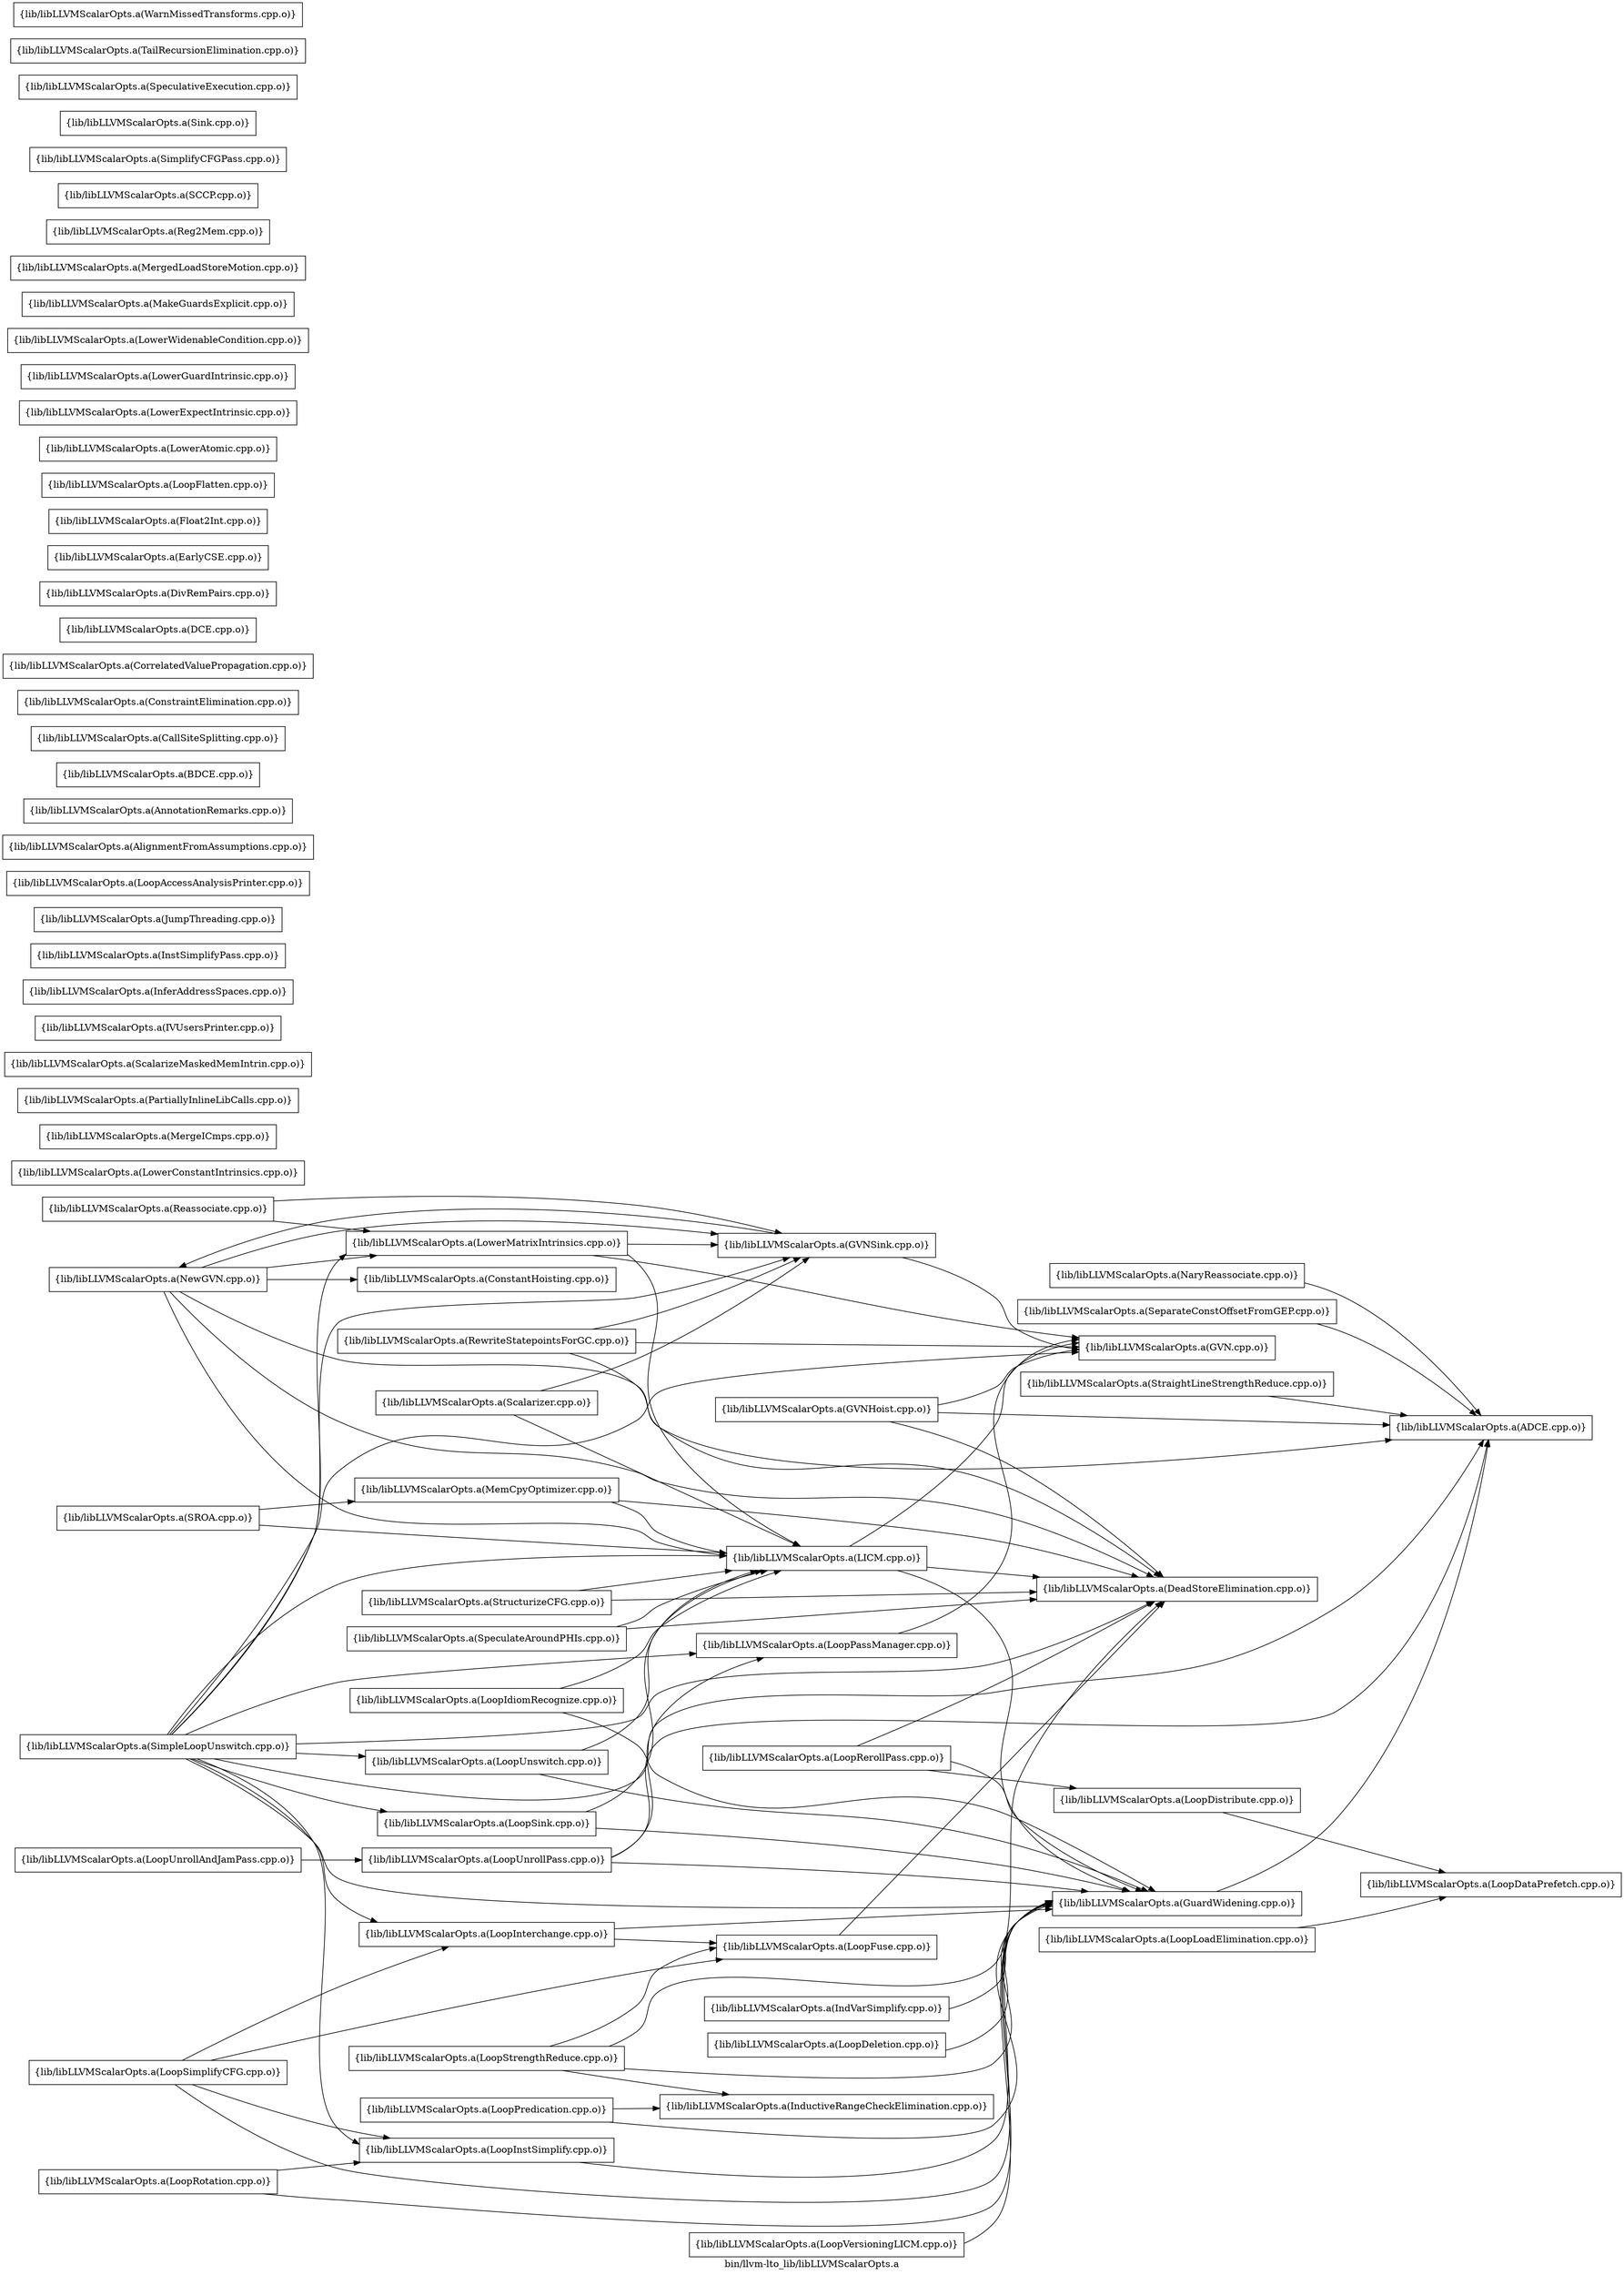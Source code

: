 digraph "bin/llvm-lto_lib/libLLVMScalarOpts.a" {
	label="bin/llvm-lto_lib/libLLVMScalarOpts.a";
	rankdir=LR;

	Node0x5570d987a118 [shape=record,shape=box,group=0,label="{lib/libLLVMScalarOpts.a(ConstantHoisting.cpp.o)}"];
	Node0x5570d988c318 [shape=record,shape=box,group=0,label="{lib/libLLVMScalarOpts.a(LoopStrengthReduce.cpp.o)}"];
	Node0x5570d988c318 -> Node0x5570d98883a8;
	Node0x5570d988c318 -> Node0x5570d9879da8;
	Node0x5570d988c318 -> Node0x5570d987a6b8;
	Node0x5570d988c318 -> Node0x5570d9878e08;
	Node0x5570d988a1f8 [shape=record,shape=box,group=0,label="{lib/libLLVMScalarOpts.a(LowerConstantIntrinsics.cpp.o)}"];
	Node0x5570d9878688 [shape=record,shape=box,group=0,label="{lib/libLLVMScalarOpts.a(MergeICmps.cpp.o)}"];
	Node0x5570d987efd8 [shape=record,shape=box,group=0,label="{lib/libLLVMScalarOpts.a(PartiallyInlineLibCalls.cpp.o)}"];
	Node0x5570d986ca18 [shape=record,shape=box,group=0,label="{lib/libLLVMScalarOpts.a(ScalarizeMaskedMemIntrin.cpp.o)}"];
	Node0x5570d9887ef8 [shape=record,shape=box,group=0,label="{lib/libLLVMScalarOpts.a(IVUsersPrinter.cpp.o)}"];
	Node0x5570d98883a8 [shape=record,shape=box,group=0,label="{lib/libLLVMScalarOpts.a(InductiveRangeCheckElimination.cpp.o)}"];
	Node0x5570d9889988 [shape=record,shape=box,group=0,label="{lib/libLLVMScalarOpts.a(IndVarSimplify.cpp.o)}"];
	Node0x5570d9889988 -> Node0x5570d987a6b8;
	Node0x5570d98892f8 [shape=record,shape=box,group=0,label="{lib/libLLVMScalarOpts.a(InferAddressSpaces.cpp.o)}"];
	Node0x5570d9889578 [shape=record,shape=box,group=0,label="{lib/libLLVMScalarOpts.a(InstSimplifyPass.cpp.o)}"];
	Node0x5570d98865f8 [shape=record,shape=box,group=0,label="{lib/libLLVMScalarOpts.a(JumpThreading.cpp.o)}"];
	Node0x5570d9885478 [shape=record,shape=box,group=0,label="{lib/libLLVMScalarOpts.a(LICM.cpp.o)}"];
	Node0x5570d9885478 -> Node0x5570d9879da8;
	Node0x5570d9885478 -> Node0x5570d987a6b8;
	Node0x5570d9885478 -> Node0x5570d987a028;
	Node0x5570d98875e8 [shape=record,shape=box,group=0,label="{lib/libLLVMScalarOpts.a(LoopAccessAnalysisPrinter.cpp.o)}"];
	Node0x5570d9887728 [shape=record,shape=box,group=0,label="{lib/libLLVMScalarOpts.a(LoopSink.cpp.o)}"];
	Node0x5570d9887728 -> Node0x5570d9885478;
	Node0x5570d9887728 -> Node0x5570d987a6b8;
	Node0x5570d9886648 [shape=record,shape=box,group=0,label="{lib/libLLVMScalarOpts.a(LoopDeletion.cpp.o)}"];
	Node0x5570d9886648 -> Node0x5570d987a6b8;
	Node0x5570d988db28 [shape=record,shape=box,group=0,label="{lib/libLLVMScalarOpts.a(LoopDataPrefetch.cpp.o)}"];
	Node0x5570d987c918 [shape=record,shape=box,group=0,label="{lib/libLLVMScalarOpts.a(ADCE.cpp.o)}"];
	Node0x5570d987bce8 [shape=record,shape=box,group=0,label="{lib/libLLVMScalarOpts.a(AlignmentFromAssumptions.cpp.o)}"];
	Node0x5570d987c558 [shape=record,shape=box,group=0,label="{lib/libLLVMScalarOpts.a(AnnotationRemarks.cpp.o)}"];
	Node0x5570d987b8d8 [shape=record,shape=box,group=0,label="{lib/libLLVMScalarOpts.a(BDCE.cpp.o)}"];
	Node0x5570d987a898 [shape=record,shape=box,group=0,label="{lib/libLLVMScalarOpts.a(CallSiteSplitting.cpp.o)}"];
	Node0x5570d987d728 [shape=record,shape=box,group=0,label="{lib/libLLVMScalarOpts.a(ConstraintElimination.cpp.o)}"];
	Node0x5570d987d098 [shape=record,shape=box,group=0,label="{lib/libLLVMScalarOpts.a(CorrelatedValuePropagation.cpp.o)}"];
	Node0x5570d987ce18 [shape=record,shape=box,group=0,label="{lib/libLLVMScalarOpts.a(DCE.cpp.o)}"];
	Node0x5570d9879da8 [shape=record,shape=box,group=0,label="{lib/libLLVMScalarOpts.a(DeadStoreElimination.cpp.o)}"];
	Node0x5570d9879678 [shape=record,shape=box,group=0,label="{lib/libLLVMScalarOpts.a(DivRemPairs.cpp.o)}"];
	Node0x5570d9878e58 [shape=record,shape=box,group=0,label="{lib/libLLVMScalarOpts.a(EarlyCSE.cpp.o)}"];
	Node0x5570d987ad98 [shape=record,shape=box,group=0,label="{lib/libLLVMScalarOpts.a(Float2Int.cpp.o)}"];
	Node0x5570d987a6b8 [shape=record,shape=box,group=0,label="{lib/libLLVMScalarOpts.a(GuardWidening.cpp.o)}"];
	Node0x5570d987a6b8 -> Node0x5570d987c918;
	Node0x5570d987a028 [shape=record,shape=box,group=0,label="{lib/libLLVMScalarOpts.a(GVN.cpp.o)}"];
	Node0x5570d9877328 [shape=record,shape=box,group=0,label="{lib/libLLVMScalarOpts.a(GVNHoist.cpp.o)}"];
	Node0x5570d9877328 -> Node0x5570d987c918;
	Node0x5570d9877328 -> Node0x5570d9879da8;
	Node0x5570d9877328 -> Node0x5570d987a028;
	Node0x5570d9876ba8 [shape=record,shape=box,group=0,label="{lib/libLLVMScalarOpts.a(GVNSink.cpp.o)}"];
	Node0x5570d9876ba8 -> Node0x5570d987a028;
	Node0x5570d9876ba8 -> Node0x5570d987e998;
	Node0x5570d98794e8 [shape=record,shape=box,group=0,label="{lib/libLLVMScalarOpts.a(LoopDistribute.cpp.o)}"];
	Node0x5570d98794e8 -> Node0x5570d988db28;
	Node0x5570d9878e08 [shape=record,shape=box,group=0,label="{lib/libLLVMScalarOpts.a(LoopFuse.cpp.o)}"];
	Node0x5570d9878e08 -> Node0x5570d9879da8;
	Node0x5570d9888178 [shape=record,shape=box,group=0,label="{lib/libLLVMScalarOpts.a(LoopIdiomRecognize.cpp.o)}"];
	Node0x5570d9888178 -> Node0x5570d9885478;
	Node0x5570d9888178 -> Node0x5570d987a6b8;
	Node0x5570d9888628 [shape=record,shape=box,group=0,label="{lib/libLLVMScalarOpts.a(LoopInstSimplify.cpp.o)}"];
	Node0x5570d9888628 -> Node0x5570d987a6b8;
	Node0x5570d9889a78 [shape=record,shape=box,group=0,label="{lib/libLLVMScalarOpts.a(LoopInterchange.cpp.o)}"];
	Node0x5570d9889a78 -> Node0x5570d987a6b8;
	Node0x5570d9889a78 -> Node0x5570d9878e08;
	Node0x5570d9889438 [shape=record,shape=box,group=0,label="{lib/libLLVMScalarOpts.a(LoopFlatten.cpp.o)}"];
	Node0x5570d9889d48 [shape=record,shape=box,group=0,label="{lib/libLLVMScalarOpts.a(LoopLoadElimination.cpp.o)}"];
	Node0x5570d9889d48 -> Node0x5570d988db28;
	Node0x5570d98853d8 [shape=record,shape=box,group=0,label="{lib/libLLVMScalarOpts.a(LoopPassManager.cpp.o)}"];
	Node0x5570d98853d8 -> Node0x5570d987a028;
	Node0x5570d98860f8 [shape=record,shape=box,group=0,label="{lib/libLLVMScalarOpts.a(LoopPredication.cpp.o)}"];
	Node0x5570d98860f8 -> Node0x5570d98883a8;
	Node0x5570d98860f8 -> Node0x5570d987a6b8;
	Node0x5570d9886008 [shape=record,shape=box,group=0,label="{lib/libLLVMScalarOpts.a(LoopRerollPass.cpp.o)}"];
	Node0x5570d9886008 -> Node0x5570d9879da8;
	Node0x5570d9886008 -> Node0x5570d987a6b8;
	Node0x5570d9886008 -> Node0x5570d98794e8;
	Node0x5570d9886828 [shape=record,shape=box,group=0,label="{lib/libLLVMScalarOpts.a(LoopRotation.cpp.o)}"];
	Node0x5570d9886828 -> Node0x5570d987a6b8;
	Node0x5570d9886828 -> Node0x5570d9888628;
	Node0x5570d988b698 [shape=record,shape=box,group=0,label="{lib/libLLVMScalarOpts.a(LoopSimplifyCFG.cpp.o)}"];
	Node0x5570d988b698 -> Node0x5570d987a6b8;
	Node0x5570d988b698 -> Node0x5570d9878e08;
	Node0x5570d988b698 -> Node0x5570d9888628;
	Node0x5570d988b698 -> Node0x5570d9889a78;
	Node0x5570d988c728 [shape=record,shape=box,group=0,label="{lib/libLLVMScalarOpts.a(LoopUnrollPass.cpp.o)}"];
	Node0x5570d988c728 -> Node0x5570d987c918;
	Node0x5570d988c728 -> Node0x5570d987a6b8;
	Node0x5570d988c728 -> Node0x5570d98853d8;
	Node0x5570d988ab08 [shape=record,shape=box,group=0,label="{lib/libLLVMScalarOpts.a(LoopUnrollAndJamPass.cpp.o)}"];
	Node0x5570d988ab08 -> Node0x5570d988c728;
	Node0x5570d98897f8 [shape=record,shape=box,group=0,label="{lib/libLLVMScalarOpts.a(LoopVersioningLICM.cpp.o)}"];
	Node0x5570d98897f8 -> Node0x5570d987a6b8;
	Node0x5570d9889078 [shape=record,shape=box,group=0,label="{lib/libLLVMScalarOpts.a(LowerAtomic.cpp.o)}"];
	Node0x5570d98881c8 [shape=record,shape=box,group=0,label="{lib/libLLVMScalarOpts.a(LowerExpectIntrinsic.cpp.o)}"];
	Node0x5570d9888088 [shape=record,shape=box,group=0,label="{lib/libLLVMScalarOpts.a(LowerGuardIntrinsic.cpp.o)}"];
	Node0x5570d9888448 [shape=record,shape=box,group=0,label="{lib/libLLVMScalarOpts.a(LowerMatrixIntrinsics.cpp.o)}"];
	Node0x5570d9888448 -> Node0x5570d9885478;
	Node0x5570d9888448 -> Node0x5570d987a028;
	Node0x5570d9888448 -> Node0x5570d9876ba8;
	Node0x5570d9876fb8 [shape=record,shape=box,group=0,label="{lib/libLLVMScalarOpts.a(LowerWidenableCondition.cpp.o)}"];
	Node0x5570d9877918 [shape=record,shape=box,group=0,label="{lib/libLLVMScalarOpts.a(MakeGuardsExplicit.cpp.o)}"];
	Node0x5570d9877e68 [shape=record,shape=box,group=0,label="{lib/libLLVMScalarOpts.a(MemCpyOptimizer.cpp.o)}"];
	Node0x5570d9877e68 -> Node0x5570d9885478;
	Node0x5570d9877e68 -> Node0x5570d9879da8;
	Node0x5570d987db38 [shape=record,shape=box,group=0,label="{lib/libLLVMScalarOpts.a(MergedLoadStoreMotion.cpp.o)}"];
	Node0x5570d987e6c8 [shape=record,shape=box,group=0,label="{lib/libLLVMScalarOpts.a(NaryReassociate.cpp.o)}"];
	Node0x5570d987e6c8 -> Node0x5570d987c918;
	Node0x5570d987e998 [shape=record,shape=box,group=0,label="{lib/libLLVMScalarOpts.a(NewGVN.cpp.o)}"];
	Node0x5570d987e998 -> Node0x5570d9885478;
	Node0x5570d987e998 -> Node0x5570d987c918;
	Node0x5570d987e998 -> Node0x5570d987a118;
	Node0x5570d987e998 -> Node0x5570d9879da8;
	Node0x5570d987e998 -> Node0x5570d9876ba8;
	Node0x5570d987e998 -> Node0x5570d9888448;
	Node0x5570d987fc58 [shape=record,shape=box,group=0,label="{lib/libLLVMScalarOpts.a(Reassociate.cpp.o)}"];
	Node0x5570d987fc58 -> Node0x5570d9876ba8;
	Node0x5570d987fc58 -> Node0x5570d9888448;
	Node0x5570d987ff78 [shape=record,shape=box,group=0,label="{lib/libLLVMScalarOpts.a(Reg2Mem.cpp.o)}"];
	Node0x5570d987b9c8 [shape=record,shape=box,group=0,label="{lib/libLLVMScalarOpts.a(RewriteStatepointsForGC.cpp.o)}"];
	Node0x5570d987b9c8 -> Node0x5570d9879da8;
	Node0x5570d987b9c8 -> Node0x5570d987a028;
	Node0x5570d987b9c8 -> Node0x5570d9876ba8;
	Node0x5570d986d788 [shape=record,shape=box,group=0,label="{lib/libLLVMScalarOpts.a(SCCP.cpp.o)}"];
	Node0x5570d986d0f8 [shape=record,shape=box,group=0,label="{lib/libLLVMScalarOpts.a(SROA.cpp.o)}"];
	Node0x5570d986d0f8 -> Node0x5570d9885478;
	Node0x5570d986d0f8 -> Node0x5570d9877e68;
	Node0x5570d986d198 [shape=record,shape=box,group=0,label="{lib/libLLVMScalarOpts.a(Scalarizer.cpp.o)}"];
	Node0x5570d986d198 -> Node0x5570d9885478;
	Node0x5570d986d198 -> Node0x5570d9876ba8;
	Node0x5570d98709d8 [shape=record,shape=box,group=0,label="{lib/libLLVMScalarOpts.a(SeparateConstOffsetFromGEP.cpp.o)}"];
	Node0x5570d98709d8 -> Node0x5570d987c918;
	Node0x5570d9870258 [shape=record,shape=box,group=0,label="{lib/libLLVMScalarOpts.a(SimpleLoopUnswitch.cpp.o)}"];
	Node0x5570d9870258 -> Node0x5570d9885478;
	Node0x5570d9870258 -> Node0x5570d9887728;
	Node0x5570d9870258 -> Node0x5570d987c918;
	Node0x5570d9870258 -> Node0x5570d9879da8;
	Node0x5570d9870258 -> Node0x5570d987a6b8;
	Node0x5570d9870258 -> Node0x5570d987a028;
	Node0x5570d9870258 -> Node0x5570d9876ba8;
	Node0x5570d9870258 -> Node0x5570d9888628;
	Node0x5570d9870258 -> Node0x5570d9889a78;
	Node0x5570d9870258 -> Node0x5570d98853d8;
	Node0x5570d9870258 -> Node0x5570d988ae28;
	Node0x5570d9870258 -> Node0x5570d9888448;
	Node0x5570d9870758 [shape=record,shape=box,group=0,label="{lib/libLLVMScalarOpts.a(SimplifyCFGPass.cpp.o)}"];
	Node0x5570d986f448 [shape=record,shape=box,group=0,label="{lib/libLLVMScalarOpts.a(Sink.cpp.o)}"];
	Node0x5570d986ee58 [shape=record,shape=box,group=0,label="{lib/libLLVMScalarOpts.a(SpeculativeExecution.cpp.o)}"];
	Node0x5570d986f038 [shape=record,shape=box,group=0,label="{lib/libLLVMScalarOpts.a(SpeculateAroundPHIs.cpp.o)}"];
	Node0x5570d986f038 -> Node0x5570d9885478;
	Node0x5570d986f038 -> Node0x5570d9879da8;
	Node0x5570d987d138 [shape=record,shape=box,group=0,label="{lib/libLLVMScalarOpts.a(StraightLineStrengthReduce.cpp.o)}"];
	Node0x5570d987d138 -> Node0x5570d987c918;
	Node0x5570d9885f18 [shape=record,shape=box,group=0,label="{lib/libLLVMScalarOpts.a(StructurizeCFG.cpp.o)}"];
	Node0x5570d9885f18 -> Node0x5570d9885478;
	Node0x5570d9885f18 -> Node0x5570d9879da8;
	Node0x5570d98868c8 [shape=record,shape=box,group=0,label="{lib/libLLVMScalarOpts.a(TailRecursionElimination.cpp.o)}"];
	Node0x5570d98879a8 [shape=record,shape=box,group=0,label="{lib/libLLVMScalarOpts.a(WarnMissedTransforms.cpp.o)}"];
	Node0x5570d988ae28 [shape=record,shape=box,group=0,label="{lib/libLLVMScalarOpts.a(LoopUnswitch.cpp.o)}"];
	Node0x5570d988ae28 -> Node0x5570d9885478;
	Node0x5570d988ae28 -> Node0x5570d987a6b8;
}
